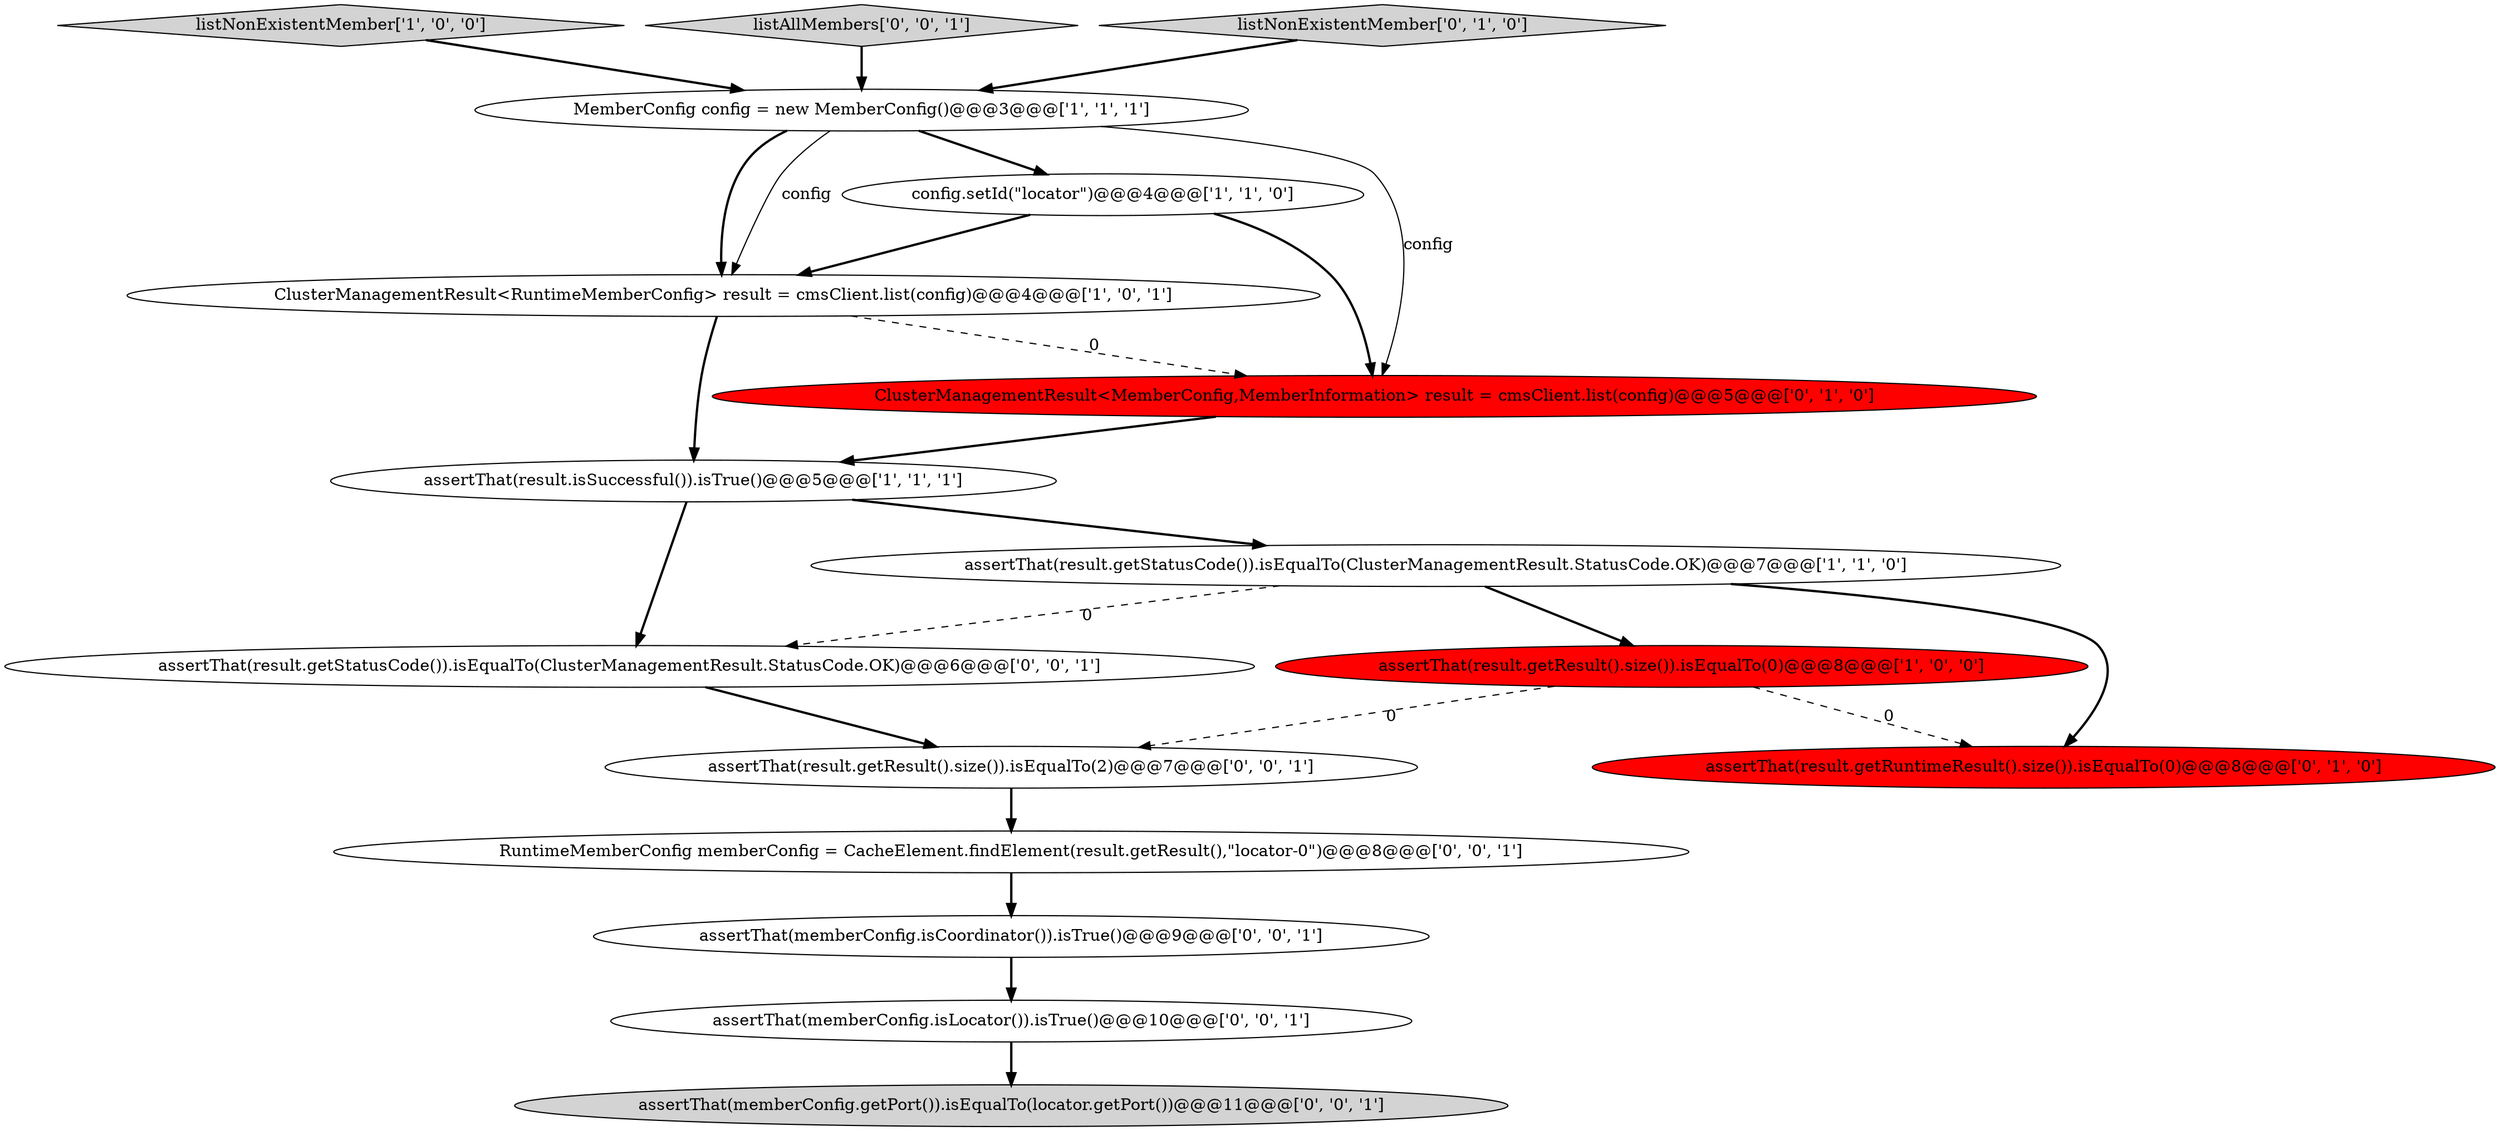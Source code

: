 digraph {
4 [style = filled, label = "listNonExistentMember['1', '0', '0']", fillcolor = lightgray, shape = diamond image = "AAA0AAABBB1BBB"];
10 [style = filled, label = "listAllMembers['0', '0', '1']", fillcolor = lightgray, shape = diamond image = "AAA0AAABBB3BBB"];
9 [style = filled, label = "listNonExistentMember['0', '1', '0']", fillcolor = lightgray, shape = diamond image = "AAA0AAABBB2BBB"];
16 [style = filled, label = "assertThat(memberConfig.getPort()).isEqualTo(locator.getPort())@@@11@@@['0', '0', '1']", fillcolor = lightgray, shape = ellipse image = "AAA0AAABBB3BBB"];
12 [style = filled, label = "assertThat(memberConfig.isCoordinator()).isTrue()@@@9@@@['0', '0', '1']", fillcolor = white, shape = ellipse image = "AAA0AAABBB3BBB"];
2 [style = filled, label = "config.setId(\"locator\")@@@4@@@['1', '1', '0']", fillcolor = white, shape = ellipse image = "AAA0AAABBB1BBB"];
3 [style = filled, label = "assertThat(result.getResult().size()).isEqualTo(0)@@@8@@@['1', '0', '0']", fillcolor = red, shape = ellipse image = "AAA1AAABBB1BBB"];
5 [style = filled, label = "ClusterManagementResult<RuntimeMemberConfig> result = cmsClient.list(config)@@@4@@@['1', '0', '1']", fillcolor = white, shape = ellipse image = "AAA0AAABBB1BBB"];
8 [style = filled, label = "assertThat(result.getRuntimeResult().size()).isEqualTo(0)@@@8@@@['0', '1', '0']", fillcolor = red, shape = ellipse image = "AAA1AAABBB2BBB"];
11 [style = filled, label = "RuntimeMemberConfig memberConfig = CacheElement.findElement(result.getResult(),\"locator-0\")@@@8@@@['0', '0', '1']", fillcolor = white, shape = ellipse image = "AAA0AAABBB3BBB"];
13 [style = filled, label = "assertThat(result.getStatusCode()).isEqualTo(ClusterManagementResult.StatusCode.OK)@@@6@@@['0', '0', '1']", fillcolor = white, shape = ellipse image = "AAA0AAABBB3BBB"];
7 [style = filled, label = "ClusterManagementResult<MemberConfig,MemberInformation> result = cmsClient.list(config)@@@5@@@['0', '1', '0']", fillcolor = red, shape = ellipse image = "AAA1AAABBB2BBB"];
6 [style = filled, label = "MemberConfig config = new MemberConfig()@@@3@@@['1', '1', '1']", fillcolor = white, shape = ellipse image = "AAA0AAABBB1BBB"];
15 [style = filled, label = "assertThat(result.getResult().size()).isEqualTo(2)@@@7@@@['0', '0', '1']", fillcolor = white, shape = ellipse image = "AAA0AAABBB3BBB"];
0 [style = filled, label = "assertThat(result.isSuccessful()).isTrue()@@@5@@@['1', '1', '1']", fillcolor = white, shape = ellipse image = "AAA0AAABBB1BBB"];
14 [style = filled, label = "assertThat(memberConfig.isLocator()).isTrue()@@@10@@@['0', '0', '1']", fillcolor = white, shape = ellipse image = "AAA0AAABBB3BBB"];
1 [style = filled, label = "assertThat(result.getStatusCode()).isEqualTo(ClusterManagementResult.StatusCode.OK)@@@7@@@['1', '1', '0']", fillcolor = white, shape = ellipse image = "AAA0AAABBB1BBB"];
14->16 [style = bold, label=""];
1->8 [style = bold, label=""];
0->13 [style = bold, label=""];
4->6 [style = bold, label=""];
1->3 [style = bold, label=""];
7->0 [style = bold, label=""];
11->12 [style = bold, label=""];
10->6 [style = bold, label=""];
9->6 [style = bold, label=""];
6->2 [style = bold, label=""];
1->13 [style = dashed, label="0"];
6->5 [style = bold, label=""];
15->11 [style = bold, label=""];
5->0 [style = bold, label=""];
6->5 [style = solid, label="config"];
0->1 [style = bold, label=""];
12->14 [style = bold, label=""];
3->15 [style = dashed, label="0"];
3->8 [style = dashed, label="0"];
13->15 [style = bold, label=""];
6->7 [style = solid, label="config"];
2->7 [style = bold, label=""];
5->7 [style = dashed, label="0"];
2->5 [style = bold, label=""];
}
